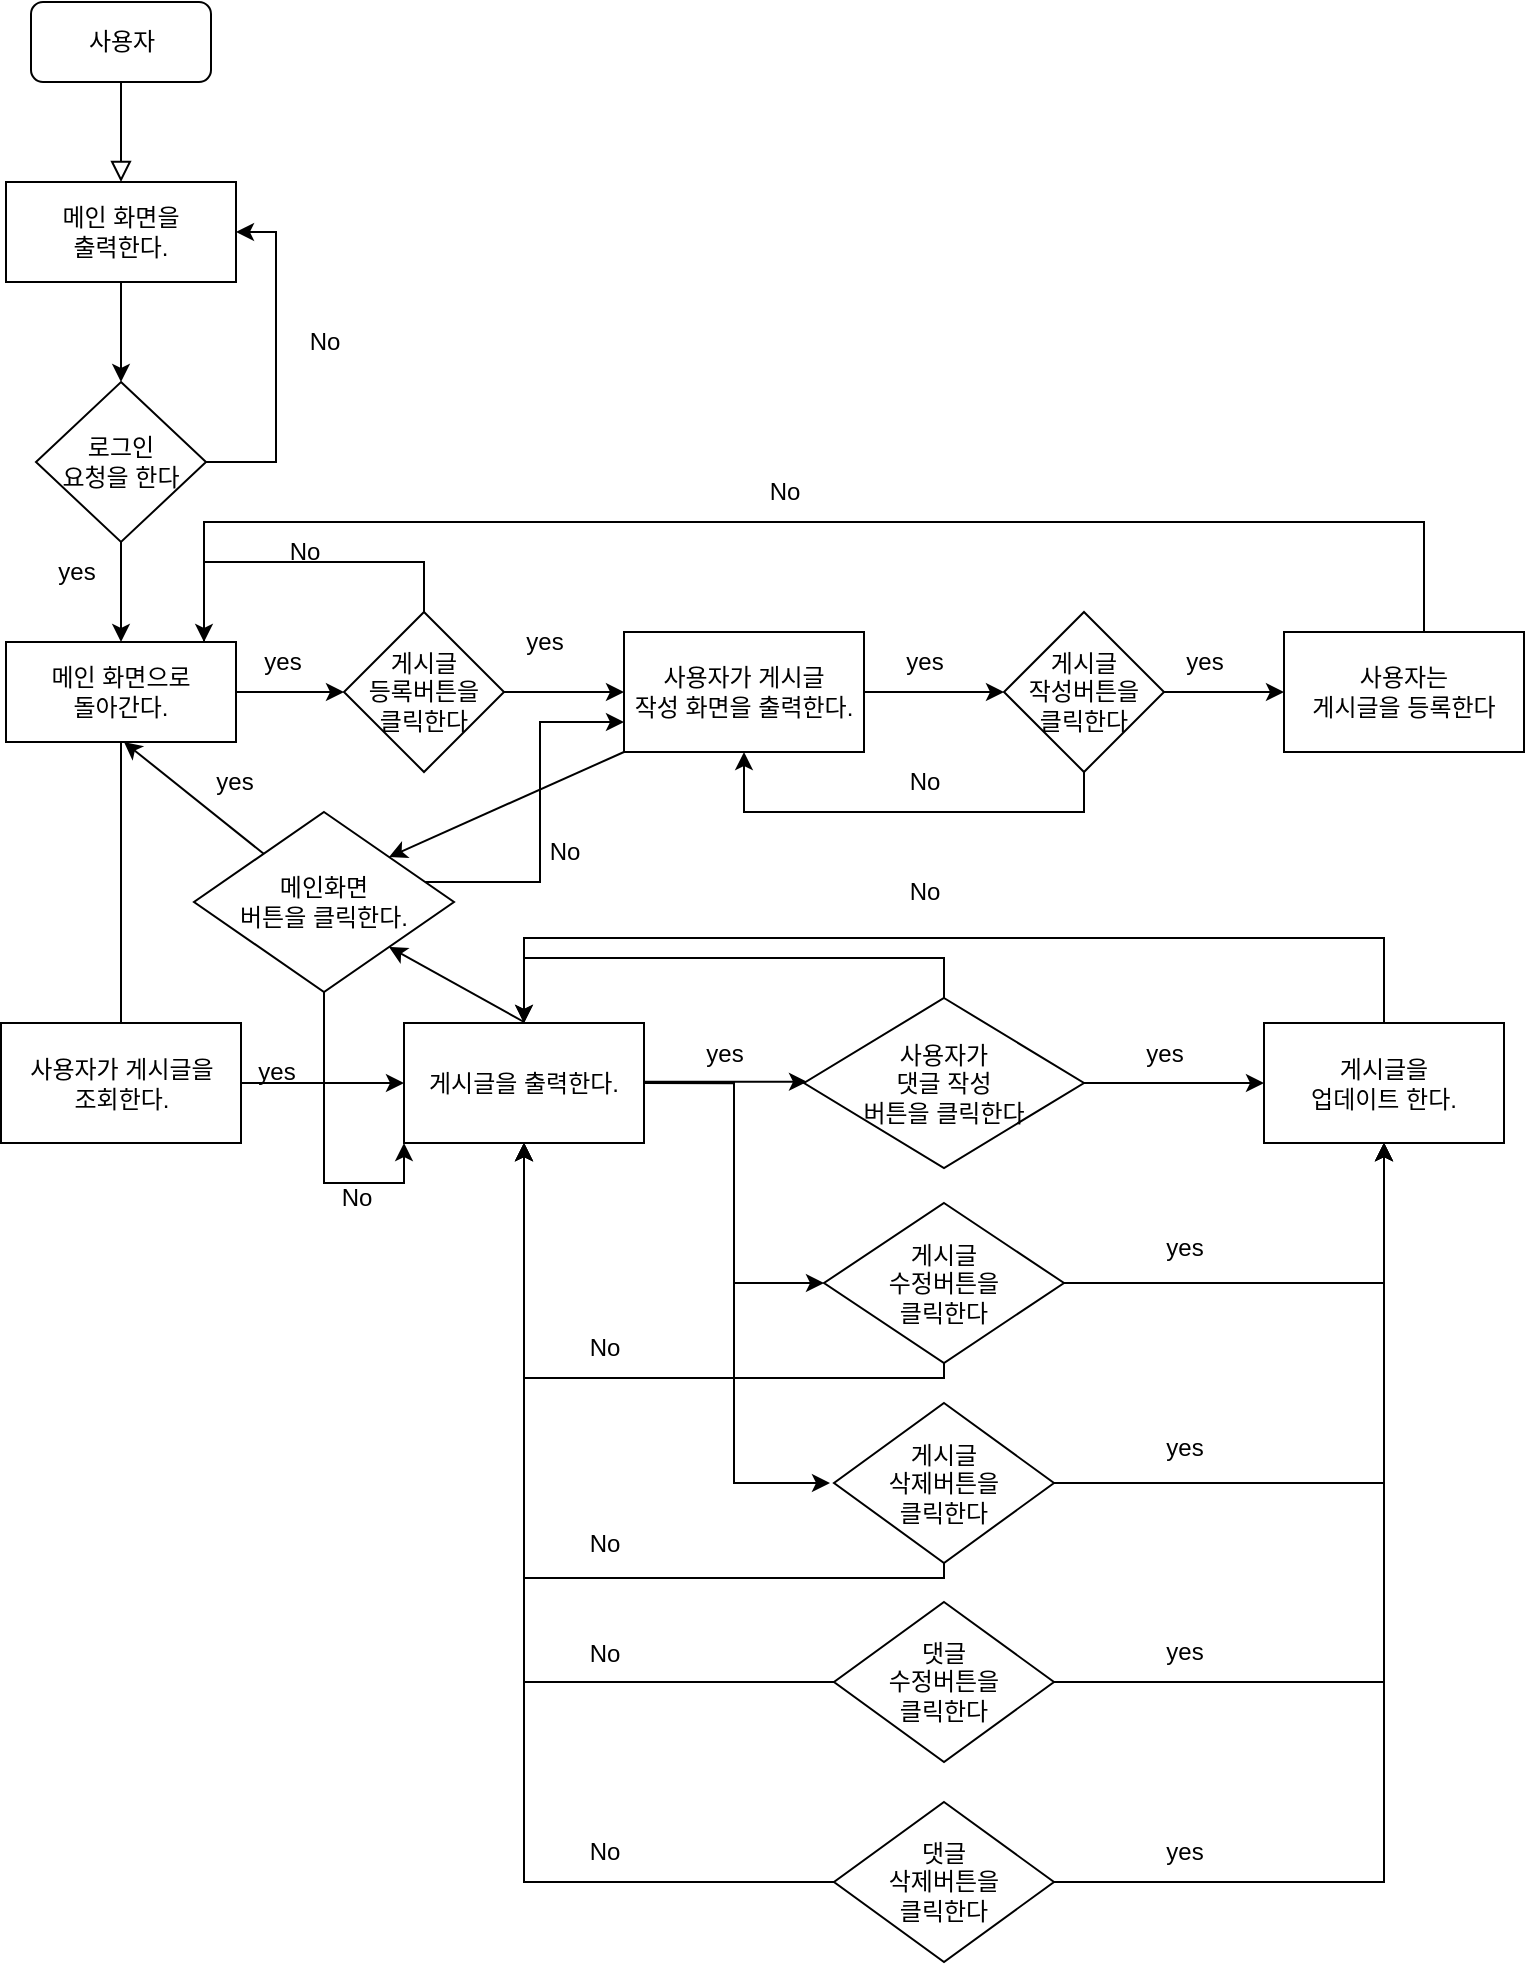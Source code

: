 <mxfile version="20.4.0" type="github">
  <diagram id="C5RBs43oDa-KdzZeNtuy" name="Page-1">
    <mxGraphModel dx="1298" dy="651" grid="1" gridSize="10" guides="1" tooltips="1" connect="1" arrows="1" fold="1" page="1" pageScale="1" pageWidth="827" pageHeight="1169" math="0" shadow="0">
      <root>
        <mxCell id="WIyWlLk6GJQsqaUBKTNV-0" />
        <mxCell id="WIyWlLk6GJQsqaUBKTNV-1" parent="WIyWlLk6GJQsqaUBKTNV-0" />
        <mxCell id="WIyWlLk6GJQsqaUBKTNV-2" value="" style="rounded=0;html=1;jettySize=auto;orthogonalLoop=1;fontSize=11;endArrow=block;endFill=0;endSize=8;strokeWidth=1;shadow=0;labelBackgroundColor=none;edgeStyle=orthogonalEdgeStyle;" parent="WIyWlLk6GJQsqaUBKTNV-1" source="WIyWlLk6GJQsqaUBKTNV-3" edge="1">
          <mxGeometry relative="1" as="geometry">
            <mxPoint x="118.5" y="120" as="targetPoint" />
          </mxGeometry>
        </mxCell>
        <mxCell id="WIyWlLk6GJQsqaUBKTNV-3" value="사용자" style="rounded=1;whiteSpace=wrap;html=1;fontSize=12;glass=0;strokeWidth=1;shadow=0;" parent="WIyWlLk6GJQsqaUBKTNV-1" vertex="1">
          <mxGeometry x="73.5" y="30" width="90" height="40" as="geometry" />
        </mxCell>
        <mxCell id="fWJLDgjLpe4daezv1mi7-11" value="" style="edgeStyle=orthogonalEdgeStyle;rounded=0;orthogonalLoop=1;jettySize=auto;html=1;" parent="WIyWlLk6GJQsqaUBKTNV-1" source="fWJLDgjLpe4daezv1mi7-1" target="fWJLDgjLpe4daezv1mi7-4" edge="1">
          <mxGeometry relative="1" as="geometry" />
        </mxCell>
        <mxCell id="9aOTsR63Ieu4wnMegk4P-49" style="edgeStyle=orthogonalEdgeStyle;rounded=0;orthogonalLoop=1;jettySize=auto;html=1;entryX=1;entryY=0.5;entryDx=0;entryDy=0;endArrow=none;endFill=0;startArrow=classic;startFill=1;" parent="WIyWlLk6GJQsqaUBKTNV-1" source="fWJLDgjLpe4daezv1mi7-1" target="fWJLDgjLpe4daezv1mi7-4" edge="1">
          <mxGeometry relative="1" as="geometry">
            <Array as="points">
              <mxPoint x="196" y="145" />
              <mxPoint x="196" y="260" />
            </Array>
          </mxGeometry>
        </mxCell>
        <mxCell id="fWJLDgjLpe4daezv1mi7-1" value="메인 화면을&lt;br&gt;출력한다." style="rounded=0;whiteSpace=wrap;html=1;" parent="WIyWlLk6GJQsqaUBKTNV-1" vertex="1">
          <mxGeometry x="61" y="120" width="115" height="50" as="geometry" />
        </mxCell>
        <mxCell id="fWJLDgjLpe4daezv1mi7-4" value="로그인&lt;br&gt;요청을 한다" style="rhombus;whiteSpace=wrap;html=1;" parent="WIyWlLk6GJQsqaUBKTNV-1" vertex="1">
          <mxGeometry x="76" y="220" width="85" height="80" as="geometry" />
        </mxCell>
        <mxCell id="fWJLDgjLpe4daezv1mi7-6" value="" style="endArrow=classic;html=1;rounded=0;exitX=0.5;exitY=1;exitDx=0;exitDy=0;entryX=0.5;entryY=0;entryDx=0;entryDy=0;entryPerimeter=0;" parent="WIyWlLk6GJQsqaUBKTNV-1" source="fWJLDgjLpe4daezv1mi7-4" target="fWJLDgjLpe4daezv1mi7-7" edge="1">
          <mxGeometry width="50" height="50" relative="1" as="geometry">
            <mxPoint x="183.5" y="260" as="sourcePoint" />
            <mxPoint x="123.5" y="390" as="targetPoint" />
          </mxGeometry>
        </mxCell>
        <mxCell id="9aOTsR63Ieu4wnMegk4P-12" style="edgeStyle=orthogonalEdgeStyle;rounded=0;orthogonalLoop=1;jettySize=auto;html=1;" parent="WIyWlLk6GJQsqaUBKTNV-1" source="fWJLDgjLpe4daezv1mi7-7" target="9aOTsR63Ieu4wnMegk4P-11" edge="1">
          <mxGeometry relative="1" as="geometry" />
        </mxCell>
        <mxCell id="WFi3dm_XFwaA3CFnw90V-2" style="edgeStyle=none;rounded=0;orthogonalLoop=1;jettySize=auto;html=1;fontSize=18;startArrow=none;startFill=0;endArrow=none;endFill=0;" parent="WIyWlLk6GJQsqaUBKTNV-1" source="fWJLDgjLpe4daezv1mi7-7" target="fWJLDgjLpe4daezv1mi7-17" edge="1">
          <mxGeometry relative="1" as="geometry" />
        </mxCell>
        <mxCell id="fWJLDgjLpe4daezv1mi7-7" value="메인 화면으로&lt;br&gt;돌아간다." style="rounded=0;whiteSpace=wrap;html=1;" parent="WIyWlLk6GJQsqaUBKTNV-1" vertex="1">
          <mxGeometry x="61" y="350" width="115" height="50" as="geometry" />
        </mxCell>
        <mxCell id="fWJLDgjLpe4daezv1mi7-10" value="No" style="text;html=1;align=center;verticalAlign=middle;resizable=0;points=[];autosize=1;strokeColor=none;fillColor=none;" parent="WIyWlLk6GJQsqaUBKTNV-1" vertex="1">
          <mxGeometry x="200" y="185" width="40" height="30" as="geometry" />
        </mxCell>
        <mxCell id="fWJLDgjLpe4daezv1mi7-12" value="yes" style="text;html=1;align=center;verticalAlign=middle;resizable=0;points=[];autosize=1;strokeColor=none;fillColor=none;" parent="WIyWlLk6GJQsqaUBKTNV-1" vertex="1">
          <mxGeometry x="76" y="300" width="40" height="30" as="geometry" />
        </mxCell>
        <mxCell id="9aOTsR63Ieu4wnMegk4P-16" style="edgeStyle=orthogonalEdgeStyle;rounded=0;orthogonalLoop=1;jettySize=auto;html=1;" parent="WIyWlLk6GJQsqaUBKTNV-1" source="fWJLDgjLpe4daezv1mi7-16" target="9aOTsR63Ieu4wnMegk4P-15" edge="1">
          <mxGeometry relative="1" as="geometry" />
        </mxCell>
        <mxCell id="WFi3dm_XFwaA3CFnw90V-7" style="edgeStyle=none;rounded=0;orthogonalLoop=1;jettySize=auto;html=1;exitX=0;exitY=1;exitDx=0;exitDy=0;entryX=1;entryY=0;entryDx=0;entryDy=0;fontSize=12;startArrow=none;startFill=0;endArrow=classic;endFill=1;" parent="WIyWlLk6GJQsqaUBKTNV-1" source="fWJLDgjLpe4daezv1mi7-16" target="WFi3dm_XFwaA3CFnw90V-3" edge="1">
          <mxGeometry relative="1" as="geometry" />
        </mxCell>
        <mxCell id="fWJLDgjLpe4daezv1mi7-16" value="사용자가 게시글&lt;br&gt;작성 화면을 출력한다." style="rounded=0;whiteSpace=wrap;html=1;" parent="WIyWlLk6GJQsqaUBKTNV-1" vertex="1">
          <mxGeometry x="370" y="345" width="120" height="60" as="geometry" />
        </mxCell>
        <mxCell id="9aOTsR63Ieu4wnMegk4P-60" style="edgeStyle=orthogonalEdgeStyle;rounded=0;orthogonalLoop=1;jettySize=auto;html=1;entryX=0;entryY=0.5;entryDx=0;entryDy=0;endArrow=classic;endFill=1;" parent="WIyWlLk6GJQsqaUBKTNV-1" source="fWJLDgjLpe4daezv1mi7-17" target="9aOTsR63Ieu4wnMegk4P-1" edge="1">
          <mxGeometry relative="1" as="geometry" />
        </mxCell>
        <mxCell id="fWJLDgjLpe4daezv1mi7-17" value="사용자가 게시글을&lt;br&gt;조회한다." style="rounded=0;whiteSpace=wrap;html=1;" parent="WIyWlLk6GJQsqaUBKTNV-1" vertex="1">
          <mxGeometry x="58.5" y="540.5" width="120" height="60" as="geometry" />
        </mxCell>
        <mxCell id="9aOTsR63Ieu4wnMegk4P-37" style="edgeStyle=orthogonalEdgeStyle;rounded=0;orthogonalLoop=1;jettySize=auto;html=1;entryX=0;entryY=0.5;entryDx=0;entryDy=0;endArrow=classic;endFill=1;" parent="WIyWlLk6GJQsqaUBKTNV-1" source="9aOTsR63Ieu4wnMegk4P-1" target="9aOTsR63Ieu4wnMegk4P-32" edge="1">
          <mxGeometry relative="1" as="geometry" />
        </mxCell>
        <mxCell id="9aOTsR63Ieu4wnMegk4P-38" style="edgeStyle=orthogonalEdgeStyle;rounded=0;orthogonalLoop=1;jettySize=auto;html=1;entryX=0;entryY=0.5;entryDx=0;entryDy=0;endArrow=classic;endFill=1;" parent="WIyWlLk6GJQsqaUBKTNV-1" edge="1">
          <mxGeometry relative="1" as="geometry">
            <mxPoint x="378" y="570.559" as="sourcePoint" />
            <mxPoint x="473" y="770.5" as="targetPoint" />
            <Array as="points">
              <mxPoint x="425" y="570.5" />
              <mxPoint x="425" y="770.5" />
            </Array>
          </mxGeometry>
        </mxCell>
        <mxCell id="WFi3dm_XFwaA3CFnw90V-5" style="edgeStyle=none;rounded=0;orthogonalLoop=1;jettySize=auto;html=1;entryX=1;entryY=1;entryDx=0;entryDy=0;fontSize=12;startArrow=none;startFill=0;endArrow=classic;endFill=1;" parent="WIyWlLk6GJQsqaUBKTNV-1" target="WFi3dm_XFwaA3CFnw90V-3" edge="1">
          <mxGeometry relative="1" as="geometry">
            <mxPoint x="320" y="540" as="sourcePoint" />
          </mxGeometry>
        </mxCell>
        <mxCell id="9aOTsR63Ieu4wnMegk4P-1" value="게시글을 출력한다." style="rounded=0;whiteSpace=wrap;html=1;" parent="WIyWlLk6GJQsqaUBKTNV-1" vertex="1">
          <mxGeometry x="260" y="540.5" width="120" height="60" as="geometry" />
        </mxCell>
        <mxCell id="9aOTsR63Ieu4wnMegk4P-18" style="edgeStyle=orthogonalEdgeStyle;rounded=0;orthogonalLoop=1;jettySize=auto;html=1;entryX=0.75;entryY=0;entryDx=0;entryDy=0;endArrow=none;endFill=0;" parent="WIyWlLk6GJQsqaUBKTNV-1" source="9aOTsR63Ieu4wnMegk4P-8" target="fWJLDgjLpe4daezv1mi7-7" edge="1">
          <mxGeometry relative="1" as="geometry">
            <Array as="points">
              <mxPoint x="770" y="290" />
              <mxPoint x="160" y="290" />
              <mxPoint x="160" y="350" />
            </Array>
          </mxGeometry>
        </mxCell>
        <mxCell id="9aOTsR63Ieu4wnMegk4P-8" value="사용자는&lt;br&gt;게시글을 등록한다" style="rounded=0;whiteSpace=wrap;html=1;" parent="WIyWlLk6GJQsqaUBKTNV-1" vertex="1">
          <mxGeometry x="700" y="345" width="120" height="60" as="geometry" />
        </mxCell>
        <mxCell id="9aOTsR63Ieu4wnMegk4P-39" style="edgeStyle=orthogonalEdgeStyle;rounded=0;orthogonalLoop=1;jettySize=auto;html=1;entryX=0.5;entryY=0;entryDx=0;entryDy=0;endArrow=classic;endFill=1;" parent="WIyWlLk6GJQsqaUBKTNV-1" source="9aOTsR63Ieu4wnMegk4P-10" target="9aOTsR63Ieu4wnMegk4P-1" edge="1">
          <mxGeometry relative="1" as="geometry">
            <Array as="points">
              <mxPoint x="530" y="508" />
              <mxPoint x="320" y="508" />
            </Array>
          </mxGeometry>
        </mxCell>
        <mxCell id="9aOTsR63Ieu4wnMegk4P-43" style="edgeStyle=orthogonalEdgeStyle;rounded=0;orthogonalLoop=1;jettySize=auto;html=1;endArrow=classic;endFill=1;" parent="WIyWlLk6GJQsqaUBKTNV-1" source="9aOTsR63Ieu4wnMegk4P-10" target="9aOTsR63Ieu4wnMegk4P-42" edge="1">
          <mxGeometry relative="1" as="geometry" />
        </mxCell>
        <mxCell id="9aOTsR63Ieu4wnMegk4P-10" value="사용자가&lt;br&gt;댓글 작성&lt;br&gt;버튼을 클릭한다" style="rhombus;whiteSpace=wrap;html=1;" parent="WIyWlLk6GJQsqaUBKTNV-1" vertex="1">
          <mxGeometry x="460" y="528" width="140" height="85" as="geometry" />
        </mxCell>
        <mxCell id="9aOTsR63Ieu4wnMegk4P-13" style="edgeStyle=orthogonalEdgeStyle;rounded=0;orthogonalLoop=1;jettySize=auto;html=1;entryX=0;entryY=0.5;entryDx=0;entryDy=0;" parent="WIyWlLk6GJQsqaUBKTNV-1" source="9aOTsR63Ieu4wnMegk4P-11" target="fWJLDgjLpe4daezv1mi7-16" edge="1">
          <mxGeometry relative="1" as="geometry" />
        </mxCell>
        <mxCell id="9aOTsR63Ieu4wnMegk4P-14" style="edgeStyle=orthogonalEdgeStyle;rounded=0;orthogonalLoop=1;jettySize=auto;html=1;" parent="WIyWlLk6GJQsqaUBKTNV-1" source="9aOTsR63Ieu4wnMegk4P-11" edge="1">
          <mxGeometry relative="1" as="geometry">
            <mxPoint x="160" y="350" as="targetPoint" />
            <Array as="points">
              <mxPoint x="270" y="310" />
              <mxPoint x="160" y="310" />
              <mxPoint x="160" y="350" />
            </Array>
          </mxGeometry>
        </mxCell>
        <mxCell id="9aOTsR63Ieu4wnMegk4P-11" value="게시글&lt;br&gt;등록버튼을&lt;br&gt;클릭한다" style="rhombus;whiteSpace=wrap;html=1;" parent="WIyWlLk6GJQsqaUBKTNV-1" vertex="1">
          <mxGeometry x="230" y="335" width="80" height="80" as="geometry" />
        </mxCell>
        <mxCell id="9aOTsR63Ieu4wnMegk4P-17" style="edgeStyle=orthogonalEdgeStyle;rounded=0;orthogonalLoop=1;jettySize=auto;html=1;" parent="WIyWlLk6GJQsqaUBKTNV-1" source="9aOTsR63Ieu4wnMegk4P-15" target="9aOTsR63Ieu4wnMegk4P-8" edge="1">
          <mxGeometry relative="1" as="geometry" />
        </mxCell>
        <mxCell id="9aOTsR63Ieu4wnMegk4P-22" style="edgeStyle=orthogonalEdgeStyle;rounded=0;orthogonalLoop=1;jettySize=auto;html=1;endArrow=classic;endFill=1;entryX=0.5;entryY=1;entryDx=0;entryDy=0;" parent="WIyWlLk6GJQsqaUBKTNV-1" source="9aOTsR63Ieu4wnMegk4P-15" target="fWJLDgjLpe4daezv1mi7-16" edge="1">
          <mxGeometry relative="1" as="geometry">
            <mxPoint x="600" y="460" as="targetPoint" />
            <Array as="points">
              <mxPoint x="600" y="435" />
              <mxPoint x="430" y="435" />
            </Array>
          </mxGeometry>
        </mxCell>
        <mxCell id="9aOTsR63Ieu4wnMegk4P-15" value="게시글&lt;br&gt;작성버튼을&lt;br&gt;클릭한다" style="rhombus;whiteSpace=wrap;html=1;" parent="WIyWlLk6GJQsqaUBKTNV-1" vertex="1">
          <mxGeometry x="560" y="335" width="80" height="80" as="geometry" />
        </mxCell>
        <mxCell id="9aOTsR63Ieu4wnMegk4P-25" style="edgeStyle=orthogonalEdgeStyle;rounded=0;orthogonalLoop=1;jettySize=auto;html=1;entryX=0;entryY=0.5;entryDx=0;entryDy=0;" parent="WIyWlLk6GJQsqaUBKTNV-1" edge="1">
          <mxGeometry relative="1" as="geometry">
            <mxPoint x="380" y="569.91" as="sourcePoint" />
            <mxPoint x="461.5" y="569.91" as="targetPoint" />
          </mxGeometry>
        </mxCell>
        <mxCell id="9aOTsR63Ieu4wnMegk4P-46" style="edgeStyle=orthogonalEdgeStyle;rounded=0;orthogonalLoop=1;jettySize=auto;html=1;entryX=0.5;entryY=1;entryDx=0;entryDy=0;endArrow=classic;endFill=1;" parent="WIyWlLk6GJQsqaUBKTNV-1" source="9aOTsR63Ieu4wnMegk4P-29" target="9aOTsR63Ieu4wnMegk4P-42" edge="1">
          <mxGeometry relative="1" as="geometry" />
        </mxCell>
        <mxCell id="9aOTsR63Ieu4wnMegk4P-48" style="edgeStyle=orthogonalEdgeStyle;rounded=0;orthogonalLoop=1;jettySize=auto;html=1;entryX=0.5;entryY=1;entryDx=0;entryDy=0;endArrow=classic;endFill=1;" parent="WIyWlLk6GJQsqaUBKTNV-1" source="9aOTsR63Ieu4wnMegk4P-29" target="9aOTsR63Ieu4wnMegk4P-1" edge="1">
          <mxGeometry relative="1" as="geometry">
            <Array as="points">
              <mxPoint x="530" y="818" />
              <mxPoint x="320" y="818" />
            </Array>
          </mxGeometry>
        </mxCell>
        <mxCell id="9aOTsR63Ieu4wnMegk4P-29" value="게시글&lt;br&gt;삭제버튼을&lt;br&gt;클릭한다" style="rhombus;whiteSpace=wrap;html=1;" parent="WIyWlLk6GJQsqaUBKTNV-1" vertex="1">
          <mxGeometry x="475" y="730.5" width="110" height="80" as="geometry" />
        </mxCell>
        <mxCell id="9aOTsR63Ieu4wnMegk4P-45" style="edgeStyle=orthogonalEdgeStyle;rounded=0;orthogonalLoop=1;jettySize=auto;html=1;entryX=0.5;entryY=1;entryDx=0;entryDy=0;endArrow=classic;endFill=1;" parent="WIyWlLk6GJQsqaUBKTNV-1" source="9aOTsR63Ieu4wnMegk4P-32" target="9aOTsR63Ieu4wnMegk4P-42" edge="1">
          <mxGeometry relative="1" as="geometry" />
        </mxCell>
        <mxCell id="9aOTsR63Ieu4wnMegk4P-47" style="edgeStyle=orthogonalEdgeStyle;rounded=0;orthogonalLoop=1;jettySize=auto;html=1;exitX=0.5;exitY=1;exitDx=0;exitDy=0;entryX=0.5;entryY=1;entryDx=0;entryDy=0;endArrow=classic;endFill=1;" parent="WIyWlLk6GJQsqaUBKTNV-1" source="9aOTsR63Ieu4wnMegk4P-32" target="9aOTsR63Ieu4wnMegk4P-1" edge="1">
          <mxGeometry relative="1" as="geometry">
            <Array as="points">
              <mxPoint x="530" y="718" />
              <mxPoint x="320" y="718" />
            </Array>
          </mxGeometry>
        </mxCell>
        <mxCell id="9aOTsR63Ieu4wnMegk4P-32" value="게시글&lt;br&gt;수정버튼을&lt;br&gt;클릭한다" style="rhombus;whiteSpace=wrap;html=1;" parent="WIyWlLk6GJQsqaUBKTNV-1" vertex="1">
          <mxGeometry x="470" y="630.5" width="120" height="80" as="geometry" />
        </mxCell>
        <mxCell id="9aOTsR63Ieu4wnMegk4P-68" style="edgeStyle=orthogonalEdgeStyle;rounded=0;orthogonalLoop=1;jettySize=auto;html=1;entryX=0.5;entryY=0;entryDx=0;entryDy=0;endArrow=classic;endFill=1;" parent="WIyWlLk6GJQsqaUBKTNV-1" source="9aOTsR63Ieu4wnMegk4P-42" target="9aOTsR63Ieu4wnMegk4P-1" edge="1">
          <mxGeometry relative="1" as="geometry">
            <Array as="points">
              <mxPoint x="750" y="498" />
              <mxPoint x="320" y="498" />
            </Array>
          </mxGeometry>
        </mxCell>
        <mxCell id="9aOTsR63Ieu4wnMegk4P-42" value="게시글을&lt;br&gt;업데이트 한다." style="rounded=0;whiteSpace=wrap;html=1;" parent="WIyWlLk6GJQsqaUBKTNV-1" vertex="1">
          <mxGeometry x="690" y="540.5" width="120" height="60" as="geometry" />
        </mxCell>
        <mxCell id="9aOTsR63Ieu4wnMegk4P-50" value="yes" style="text;html=1;align=center;verticalAlign=middle;resizable=0;points=[];autosize=1;strokeColor=none;fillColor=none;" parent="WIyWlLk6GJQsqaUBKTNV-1" vertex="1">
          <mxGeometry x="178.5" y="345" width="40" height="30" as="geometry" />
        </mxCell>
        <mxCell id="9aOTsR63Ieu4wnMegk4P-51" value="yes" style="text;html=1;align=center;verticalAlign=middle;resizable=0;points=[];autosize=1;strokeColor=none;fillColor=none;" parent="WIyWlLk6GJQsqaUBKTNV-1" vertex="1">
          <mxGeometry x="310" y="335" width="40" height="30" as="geometry" />
        </mxCell>
        <mxCell id="9aOTsR63Ieu4wnMegk4P-52" value="yes" style="text;html=1;align=center;verticalAlign=middle;resizable=0;points=[];autosize=1;strokeColor=none;fillColor=none;" parent="WIyWlLk6GJQsqaUBKTNV-1" vertex="1">
          <mxGeometry x="500" y="345" width="40" height="30" as="geometry" />
        </mxCell>
        <mxCell id="9aOTsR63Ieu4wnMegk4P-53" value="yes" style="text;html=1;align=center;verticalAlign=middle;resizable=0;points=[];autosize=1;strokeColor=none;fillColor=none;" parent="WIyWlLk6GJQsqaUBKTNV-1" vertex="1">
          <mxGeometry x="640" y="345" width="40" height="30" as="geometry" />
        </mxCell>
        <mxCell id="9aOTsR63Ieu4wnMegk4P-56" value="yes" style="text;html=1;align=center;verticalAlign=middle;resizable=0;points=[];autosize=1;strokeColor=none;fillColor=none;" parent="WIyWlLk6GJQsqaUBKTNV-1" vertex="1">
          <mxGeometry x="400" y="540.5" width="40" height="30" as="geometry" />
        </mxCell>
        <mxCell id="9aOTsR63Ieu4wnMegk4P-57" value="yes" style="text;html=1;align=center;verticalAlign=middle;resizable=0;points=[];autosize=1;strokeColor=none;fillColor=none;" parent="WIyWlLk6GJQsqaUBKTNV-1" vertex="1">
          <mxGeometry x="620" y="540.5" width="40" height="30" as="geometry" />
        </mxCell>
        <mxCell id="9aOTsR63Ieu4wnMegk4P-58" value="yes" style="text;html=1;align=center;verticalAlign=middle;resizable=0;points=[];autosize=1;strokeColor=none;fillColor=none;" parent="WIyWlLk6GJQsqaUBKTNV-1" vertex="1">
          <mxGeometry x="630" y="638" width="40" height="30" as="geometry" />
        </mxCell>
        <mxCell id="9aOTsR63Ieu4wnMegk4P-59" value="yes" style="text;html=1;align=center;verticalAlign=middle;resizable=0;points=[];autosize=1;strokeColor=none;fillColor=none;" parent="WIyWlLk6GJQsqaUBKTNV-1" vertex="1">
          <mxGeometry x="176" y="550" width="40" height="30" as="geometry" />
        </mxCell>
        <mxCell id="9aOTsR63Ieu4wnMegk4P-61" value="yes" style="text;html=1;align=center;verticalAlign=middle;resizable=0;points=[];autosize=1;strokeColor=none;fillColor=none;" parent="WIyWlLk6GJQsqaUBKTNV-1" vertex="1">
          <mxGeometry x="630" y="738" width="40" height="30" as="geometry" />
        </mxCell>
        <mxCell id="9aOTsR63Ieu4wnMegk4P-62" value="No" style="text;html=1;align=center;verticalAlign=middle;resizable=0;points=[];autosize=1;strokeColor=none;fillColor=none;" parent="WIyWlLk6GJQsqaUBKTNV-1" vertex="1">
          <mxGeometry x="430" y="260" width="40" height="30" as="geometry" />
        </mxCell>
        <mxCell id="9aOTsR63Ieu4wnMegk4P-63" value="No" style="text;html=1;align=center;verticalAlign=middle;resizable=0;points=[];autosize=1;strokeColor=none;fillColor=none;" parent="WIyWlLk6GJQsqaUBKTNV-1" vertex="1">
          <mxGeometry x="190" y="290" width="40" height="30" as="geometry" />
        </mxCell>
        <mxCell id="9aOTsR63Ieu4wnMegk4P-64" value="No" style="text;html=1;align=center;verticalAlign=middle;resizable=0;points=[];autosize=1;strokeColor=none;fillColor=none;" parent="WIyWlLk6GJQsqaUBKTNV-1" vertex="1">
          <mxGeometry x="500" y="405" width="40" height="30" as="geometry" />
        </mxCell>
        <mxCell id="9aOTsR63Ieu4wnMegk4P-65" value="No" style="text;html=1;align=center;verticalAlign=middle;resizable=0;points=[];autosize=1;strokeColor=none;fillColor=none;" parent="WIyWlLk6GJQsqaUBKTNV-1" vertex="1">
          <mxGeometry x="500" y="460" width="40" height="30" as="geometry" />
        </mxCell>
        <mxCell id="9aOTsR63Ieu4wnMegk4P-69" value="No" style="text;html=1;align=center;verticalAlign=middle;resizable=0;points=[];autosize=1;strokeColor=none;fillColor=none;" parent="WIyWlLk6GJQsqaUBKTNV-1" vertex="1">
          <mxGeometry x="340" y="785.5" width="40" height="30" as="geometry" />
        </mxCell>
        <mxCell id="9aOTsR63Ieu4wnMegk4P-70" value="No" style="text;html=1;align=center;verticalAlign=middle;resizable=0;points=[];autosize=1;strokeColor=none;fillColor=none;" parent="WIyWlLk6GJQsqaUBKTNV-1" vertex="1">
          <mxGeometry x="340" y="688" width="40" height="30" as="geometry" />
        </mxCell>
        <mxCell id="WFi3dm_XFwaA3CFnw90V-6" style="edgeStyle=none;rounded=0;orthogonalLoop=1;jettySize=auto;html=1;fontSize=12;startArrow=none;startFill=0;endArrow=classic;endFill=1;" parent="WIyWlLk6GJQsqaUBKTNV-1" source="WFi3dm_XFwaA3CFnw90V-3" edge="1">
          <mxGeometry relative="1" as="geometry">
            <mxPoint x="120" y="400" as="targetPoint" />
          </mxGeometry>
        </mxCell>
        <mxCell id="WFi3dm_XFwaA3CFnw90V-9" style="edgeStyle=orthogonalEdgeStyle;rounded=0;orthogonalLoop=1;jettySize=auto;html=1;fontSize=12;startArrow=none;startFill=0;endArrow=classic;endFill=1;entryX=0;entryY=0.75;entryDx=0;entryDy=0;" parent="WIyWlLk6GJQsqaUBKTNV-1" source="WFi3dm_XFwaA3CFnw90V-3" target="fWJLDgjLpe4daezv1mi7-16" edge="1">
          <mxGeometry relative="1" as="geometry">
            <mxPoint x="330" y="480" as="targetPoint" />
            <Array as="points">
              <mxPoint x="328" y="470" />
              <mxPoint x="328" y="390" />
            </Array>
          </mxGeometry>
        </mxCell>
        <mxCell id="WFi3dm_XFwaA3CFnw90V-10" style="edgeStyle=orthogonalEdgeStyle;rounded=0;orthogonalLoop=1;jettySize=auto;html=1;exitX=0.5;exitY=1;exitDx=0;exitDy=0;entryX=0;entryY=1;entryDx=0;entryDy=0;fontSize=12;startArrow=none;startFill=0;endArrow=classic;endFill=1;" parent="WIyWlLk6GJQsqaUBKTNV-1" source="WFi3dm_XFwaA3CFnw90V-3" target="9aOTsR63Ieu4wnMegk4P-1" edge="1">
          <mxGeometry relative="1" as="geometry" />
        </mxCell>
        <mxCell id="WFi3dm_XFwaA3CFnw90V-3" value="&lt;font style=&quot;font-size: 12px;&quot;&gt;메인화면&lt;br style=&quot;font-size: 12px;&quot;&gt;버튼을 클릭한다.&lt;/font&gt;" style="rhombus;whiteSpace=wrap;html=1;labelBackgroundColor=none;fontSize=12;" parent="WIyWlLk6GJQsqaUBKTNV-1" vertex="1">
          <mxGeometry x="155" y="435" width="130" height="90" as="geometry" />
        </mxCell>
        <mxCell id="WFi3dm_XFwaA3CFnw90V-8" value="yes" style="text;html=1;align=center;verticalAlign=middle;resizable=0;points=[];autosize=1;strokeColor=none;fillColor=none;" parent="WIyWlLk6GJQsqaUBKTNV-1" vertex="1">
          <mxGeometry x="155" y="405" width="40" height="30" as="geometry" />
        </mxCell>
        <mxCell id="WFi3dm_XFwaA3CFnw90V-11" value="No" style="text;html=1;align=center;verticalAlign=middle;resizable=0;points=[];autosize=1;strokeColor=none;fillColor=none;" parent="WIyWlLk6GJQsqaUBKTNV-1" vertex="1">
          <mxGeometry x="216" y="613" width="40" height="30" as="geometry" />
        </mxCell>
        <mxCell id="WFi3dm_XFwaA3CFnw90V-12" value="No" style="text;html=1;align=center;verticalAlign=middle;resizable=0;points=[];autosize=1;strokeColor=none;fillColor=none;" parent="WIyWlLk6GJQsqaUBKTNV-1" vertex="1">
          <mxGeometry x="320" y="440" width="40" height="30" as="geometry" />
        </mxCell>
        <mxCell id="jCdOmGFRVvNIDlI4XS9C-3" style="edgeStyle=orthogonalEdgeStyle;rounded=0;orthogonalLoop=1;jettySize=auto;html=1;fontSize=13;" edge="1" parent="WIyWlLk6GJQsqaUBKTNV-1" source="jCdOmGFRVvNIDlI4XS9C-0" target="9aOTsR63Ieu4wnMegk4P-42">
          <mxGeometry relative="1" as="geometry" />
        </mxCell>
        <mxCell id="jCdOmGFRVvNIDlI4XS9C-5" style="edgeStyle=orthogonalEdgeStyle;rounded=0;orthogonalLoop=1;jettySize=auto;html=1;fontSize=13;entryX=0.5;entryY=1;entryDx=0;entryDy=0;" edge="1" parent="WIyWlLk6GJQsqaUBKTNV-1" source="jCdOmGFRVvNIDlI4XS9C-0" target="9aOTsR63Ieu4wnMegk4P-1">
          <mxGeometry relative="1" as="geometry">
            <mxPoint x="320" y="610" as="targetPoint" />
          </mxGeometry>
        </mxCell>
        <mxCell id="jCdOmGFRVvNIDlI4XS9C-0" value="댓글&lt;br&gt;삭제버튼을&lt;br&gt;클릭한다" style="rhombus;whiteSpace=wrap;html=1;" vertex="1" parent="WIyWlLk6GJQsqaUBKTNV-1">
          <mxGeometry x="475" y="930" width="110" height="80" as="geometry" />
        </mxCell>
        <mxCell id="jCdOmGFRVvNIDlI4XS9C-2" style="edgeStyle=orthogonalEdgeStyle;rounded=0;orthogonalLoop=1;jettySize=auto;html=1;entryX=0.5;entryY=1;entryDx=0;entryDy=0;fontSize=13;" edge="1" parent="WIyWlLk6GJQsqaUBKTNV-1" source="jCdOmGFRVvNIDlI4XS9C-1" target="9aOTsR63Ieu4wnMegk4P-42">
          <mxGeometry relative="1" as="geometry" />
        </mxCell>
        <mxCell id="jCdOmGFRVvNIDlI4XS9C-4" style="edgeStyle=orthogonalEdgeStyle;rounded=0;orthogonalLoop=1;jettySize=auto;html=1;fontSize=13;entryX=0.5;entryY=1;entryDx=0;entryDy=0;" edge="1" parent="WIyWlLk6GJQsqaUBKTNV-1" source="jCdOmGFRVvNIDlI4XS9C-1" target="9aOTsR63Ieu4wnMegk4P-1">
          <mxGeometry relative="1" as="geometry">
            <mxPoint x="320" y="610" as="targetPoint" />
          </mxGeometry>
        </mxCell>
        <mxCell id="jCdOmGFRVvNIDlI4XS9C-1" value="댓글&lt;br&gt;수정버튼을&lt;br&gt;클릭한다" style="rhombus;whiteSpace=wrap;html=1;" vertex="1" parent="WIyWlLk6GJQsqaUBKTNV-1">
          <mxGeometry x="475" y="830" width="110" height="80" as="geometry" />
        </mxCell>
        <mxCell id="jCdOmGFRVvNIDlI4XS9C-6" value="yes" style="text;html=1;align=center;verticalAlign=middle;resizable=0;points=[];autosize=1;strokeColor=none;fillColor=none;" vertex="1" parent="WIyWlLk6GJQsqaUBKTNV-1">
          <mxGeometry x="630" y="840" width="40" height="30" as="geometry" />
        </mxCell>
        <mxCell id="jCdOmGFRVvNIDlI4XS9C-7" value="yes" style="text;html=1;align=center;verticalAlign=middle;resizable=0;points=[];autosize=1;strokeColor=none;fillColor=none;" vertex="1" parent="WIyWlLk6GJQsqaUBKTNV-1">
          <mxGeometry x="630" y="940" width="40" height="30" as="geometry" />
        </mxCell>
        <mxCell id="jCdOmGFRVvNIDlI4XS9C-10" value="No" style="text;html=1;align=center;verticalAlign=middle;resizable=0;points=[];autosize=1;strokeColor=none;fillColor=none;" vertex="1" parent="WIyWlLk6GJQsqaUBKTNV-1">
          <mxGeometry x="340" y="841" width="40" height="30" as="geometry" />
        </mxCell>
        <mxCell id="jCdOmGFRVvNIDlI4XS9C-11" value="No" style="text;html=1;align=center;verticalAlign=middle;resizable=0;points=[];autosize=1;strokeColor=none;fillColor=none;" vertex="1" parent="WIyWlLk6GJQsqaUBKTNV-1">
          <mxGeometry x="340" y="940" width="40" height="30" as="geometry" />
        </mxCell>
      </root>
    </mxGraphModel>
  </diagram>
</mxfile>

